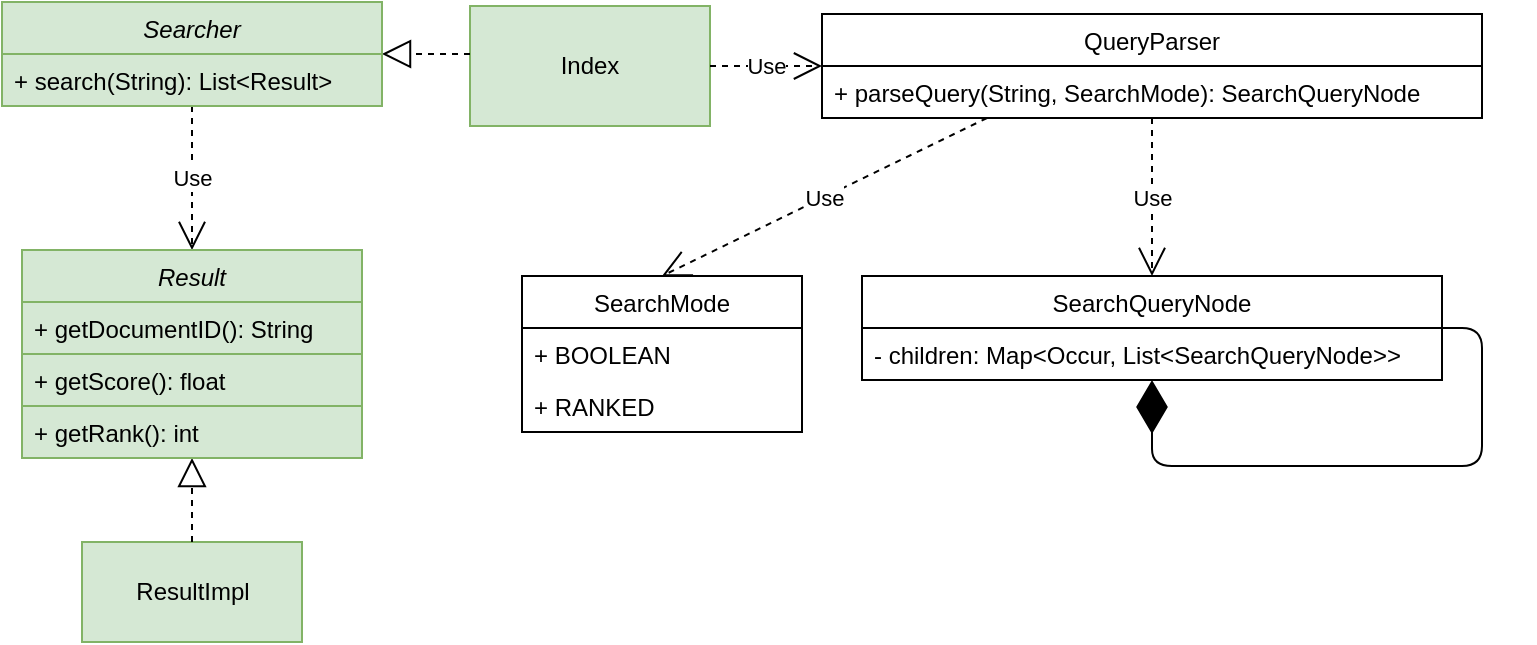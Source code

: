 <mxfile version="13.1.7" type="device"><diagram id="sBnvve_faTGb-4AxBc2f" name="Page-1"><mxGraphModel dx="1422" dy="763" grid="1" gridSize="10" guides="1" tooltips="1" connect="1" arrows="1" fold="1" page="1" pageScale="1" pageWidth="827" pageHeight="1169" math="0" shadow="0"><root><mxCell id="0"/><mxCell id="1" parent="0"/><mxCell id="rU-dYJbG3FG4HIV9RC_C-3" value="Index" style="rounded=0;whiteSpace=wrap;html=1;fillColor=#d5e8d4;strokeColor=#82b366;" vertex="1" parent="1"><mxGeometry x="294" y="222" width="120" height="60" as="geometry"/></mxCell><mxCell id="rU-dYJbG3FG4HIV9RC_C-12" value="" style="endArrow=block;dashed=1;endFill=0;endSize=12;html=1;exitX=0;exitY=0.4;exitDx=0;exitDy=0;exitPerimeter=0;entryX=1;entryY=0.5;entryDx=0;entryDy=0;" edge="1" parent="1" source="rU-dYJbG3FG4HIV9RC_C-3" target="rU-dYJbG3FG4HIV9RC_C-4"><mxGeometry width="160" relative="1" as="geometry"><mxPoint x="330" y="360" as="sourcePoint"/><mxPoint x="490" y="360" as="targetPoint"/></mxGeometry></mxCell><mxCell id="rU-dYJbG3FG4HIV9RC_C-13" value="ResultImpl" style="html=1;fillColor=#d5e8d4;strokeColor=#82b366;" vertex="1" parent="1"><mxGeometry x="100" y="490" width="110" height="50" as="geometry"/></mxCell><mxCell id="rU-dYJbG3FG4HIV9RC_C-14" value="" style="endArrow=block;dashed=1;endFill=0;endSize=12;html=1;exitX=0.5;exitY=0;exitDx=0;exitDy=0;entryX=0.5;entryY=1;entryDx=0;entryDy=0;" edge="1" parent="1" source="rU-dYJbG3FG4HIV9RC_C-13" target="rU-dYJbG3FG4HIV9RC_C-8"><mxGeometry width="160" relative="1" as="geometry"><mxPoint x="360" y="370" as="sourcePoint"/><mxPoint x="520" y="370" as="targetPoint"/></mxGeometry></mxCell><mxCell id="rU-dYJbG3FG4HIV9RC_C-15" value="Use" style="endArrow=open;endSize=12;dashed=1;html=1;exitX=0.5;exitY=1;exitDx=0;exitDy=0;entryX=0.5;entryY=0;entryDx=0;entryDy=0;" edge="1" parent="1" source="rU-dYJbG3FG4HIV9RC_C-4" target="rU-dYJbG3FG4HIV9RC_C-8"><mxGeometry width="160" relative="1" as="geometry"><mxPoint x="360" y="370" as="sourcePoint"/><mxPoint x="520" y="370" as="targetPoint"/></mxGeometry></mxCell><mxCell id="rU-dYJbG3FG4HIV9RC_C-36" value="" style="endArrow=diamondThin;endFill=1;endSize=24;html=1;exitX=1;exitY=0.5;exitDx=0;exitDy=0;entryX=0.5;entryY=1;entryDx=0;entryDy=0;" edge="1" parent="1" source="rU-dYJbG3FG4HIV9RC_C-24" target="rU-dYJbG3FG4HIV9RC_C-24"><mxGeometry width="160" relative="1" as="geometry"><mxPoint x="640" y="465" as="sourcePoint"/><mxPoint x="590" y="592" as="targetPoint"/><Array as="points"><mxPoint x="800" y="383"/><mxPoint x="800" y="452"/><mxPoint x="635" y="452"/></Array></mxGeometry></mxCell><mxCell id="rU-dYJbG3FG4HIV9RC_C-37" value="Use" style="endArrow=open;endSize=12;dashed=1;html=1;exitX=0.5;exitY=1;exitDx=0;exitDy=0;entryX=0.5;entryY=0;entryDx=0;entryDy=0;" edge="1" parent="1" source="rU-dYJbG3FG4HIV9RC_C-16" target="rU-dYJbG3FG4HIV9RC_C-24"><mxGeometry width="160" relative="1" as="geometry"><mxPoint x="320" y="352" as="sourcePoint"/><mxPoint x="480" y="352" as="targetPoint"/></mxGeometry></mxCell><mxCell id="rU-dYJbG3FG4HIV9RC_C-38" value="Use" style="endArrow=open;endSize=12;dashed=1;html=1;exitX=0.25;exitY=1;exitDx=0;exitDy=0;entryX=0.5;entryY=0;entryDx=0;entryDy=0;" edge="1" parent="1" source="rU-dYJbG3FG4HIV9RC_C-16" target="rU-dYJbG3FG4HIV9RC_C-20"><mxGeometry width="160" relative="1" as="geometry"><mxPoint x="320" y="352" as="sourcePoint"/><mxPoint x="480" y="352" as="targetPoint"/></mxGeometry></mxCell><mxCell id="rU-dYJbG3FG4HIV9RC_C-39" value="Use" style="endArrow=open;endSize=12;dashed=1;html=1;exitX=1;exitY=0.5;exitDx=0;exitDy=0;entryX=0;entryY=0.5;entryDx=0;entryDy=0;" edge="1" parent="1" source="rU-dYJbG3FG4HIV9RC_C-3" target="rU-dYJbG3FG4HIV9RC_C-16"><mxGeometry width="160" relative="1" as="geometry"><mxPoint x="330" y="370" as="sourcePoint"/><mxPoint x="490" y="370" as="targetPoint"/></mxGeometry></mxCell><mxCell id="rU-dYJbG3FG4HIV9RC_C-16" value="QueryParser" style="swimlane;fontStyle=0;childLayout=stackLayout;horizontal=1;startSize=26;fillColor=none;horizontalStack=0;resizeParent=1;resizeParentMax=0;resizeLast=0;collapsible=1;marginBottom=0;" vertex="1" parent="1"><mxGeometry x="470" y="226" width="330" height="52" as="geometry"><mxRectangle x="460" y="226" width="100" height="26" as="alternateBounds"/></mxGeometry></mxCell><mxCell id="rU-dYJbG3FG4HIV9RC_C-17" value="+ parseQuery(String, SearchMode): SearchQueryNode" style="text;strokeColor=none;fillColor=none;align=left;verticalAlign=top;spacingLeft=4;spacingRight=4;overflow=hidden;rotatable=0;points=[[0,0.5],[1,0.5]];portConstraint=eastwest;" vertex="1" parent="rU-dYJbG3FG4HIV9RC_C-16"><mxGeometry y="26" width="330" height="26" as="geometry"/></mxCell><mxCell id="rU-dYJbG3FG4HIV9RC_C-24" value="SearchQueryNode" style="swimlane;fontStyle=0;childLayout=stackLayout;horizontal=1;startSize=26;fillColor=none;horizontalStack=0;resizeParent=1;resizeParentMax=0;resizeLast=0;collapsible=1;marginBottom=0;" vertex="1" parent="1"><mxGeometry x="490" y="357" width="290" height="52" as="geometry"><mxRectangle x="520" y="470" width="130" height="26" as="alternateBounds"/></mxGeometry></mxCell><mxCell id="rU-dYJbG3FG4HIV9RC_C-25" value="- children: Map&lt;Occur, List&lt;SearchQueryNode&gt;&gt;" style="text;strokeColor=none;fillColor=none;align=left;verticalAlign=top;spacingLeft=4;spacingRight=4;overflow=hidden;rotatable=0;points=[[0,0.5],[1,0.5]];portConstraint=eastwest;" vertex="1" parent="rU-dYJbG3FG4HIV9RC_C-24"><mxGeometry y="26" width="290" height="26" as="geometry"/></mxCell><mxCell id="rU-dYJbG3FG4HIV9RC_C-20" value="SearchMode" style="swimlane;fontStyle=0;childLayout=stackLayout;horizontal=1;startSize=26;fillColor=none;horizontalStack=0;resizeParent=1;resizeParentMax=0;resizeLast=0;collapsible=1;marginBottom=0;" vertex="1" parent="1"><mxGeometry x="320" y="357" width="140" height="78" as="geometry"><mxRectangle x="274" y="374" width="100" height="26" as="alternateBounds"/></mxGeometry></mxCell><mxCell id="rU-dYJbG3FG4HIV9RC_C-21" value="+ BOOLEAN" style="text;strokeColor=none;fillColor=none;align=left;verticalAlign=top;spacingLeft=4;spacingRight=4;overflow=hidden;rotatable=0;points=[[0,0.5],[1,0.5]];portConstraint=eastwest;" vertex="1" parent="rU-dYJbG3FG4HIV9RC_C-20"><mxGeometry y="26" width="140" height="26" as="geometry"/></mxCell><mxCell id="rU-dYJbG3FG4HIV9RC_C-22" value="+ RANKED" style="text;strokeColor=none;fillColor=none;align=left;verticalAlign=top;spacingLeft=4;spacingRight=4;overflow=hidden;rotatable=0;points=[[0,0.5],[1,0.5]];portConstraint=eastwest;" vertex="1" parent="rU-dYJbG3FG4HIV9RC_C-20"><mxGeometry y="52" width="140" height="26" as="geometry"/></mxCell><mxCell id="rU-dYJbG3FG4HIV9RC_C-4" value="Searcher" style="swimlane;fontStyle=2;childLayout=stackLayout;horizontal=1;startSize=26;fillColor=#d5e8d4;horizontalStack=0;resizeParent=1;resizeParentMax=0;resizeLast=0;collapsible=1;marginBottom=0;strokeColor=#82b366;" vertex="1" parent="1"><mxGeometry x="60" y="220" width="190" height="52" as="geometry"><mxRectangle x="70" y="230" width="80" height="26" as="alternateBounds"/></mxGeometry></mxCell><mxCell id="rU-dYJbG3FG4HIV9RC_C-5" value="+ search(String): List&lt;Result&gt;" style="text;strokeColor=#82b366;fillColor=#d5e8d4;align=left;verticalAlign=top;spacingLeft=4;spacingRight=4;overflow=hidden;rotatable=0;points=[[0,0.5],[1,0.5]];portConstraint=eastwest;" vertex="1" parent="rU-dYJbG3FG4HIV9RC_C-4"><mxGeometry y="26" width="190" height="26" as="geometry"/></mxCell><mxCell id="rU-dYJbG3FG4HIV9RC_C-8" value="Result" style="swimlane;fontStyle=2;childLayout=stackLayout;horizontal=1;startSize=26;fillColor=#d5e8d4;horizontalStack=0;resizeParent=1;resizeParentMax=0;resizeLast=0;collapsible=1;marginBottom=0;strokeColor=#82b366;" vertex="1" parent="1"><mxGeometry x="70" y="344" width="170" height="104" as="geometry"><mxRectangle x="20" y="348" width="70" height="26" as="alternateBounds"/></mxGeometry></mxCell><mxCell id="rU-dYJbG3FG4HIV9RC_C-9" value="+ getDocumentID(): String" style="text;strokeColor=#82b366;fillColor=#d5e8d4;align=left;verticalAlign=top;spacingLeft=4;spacingRight=4;overflow=hidden;rotatable=0;points=[[0,0.5],[1,0.5]];portConstraint=eastwest;" vertex="1" parent="rU-dYJbG3FG4HIV9RC_C-8"><mxGeometry y="26" width="170" height="26" as="geometry"/></mxCell><mxCell id="rU-dYJbG3FG4HIV9RC_C-10" value="+ getScore(): float" style="text;strokeColor=#82b366;fillColor=#d5e8d4;align=left;verticalAlign=top;spacingLeft=4;spacingRight=4;overflow=hidden;rotatable=0;points=[[0,0.5],[1,0.5]];portConstraint=eastwest;" vertex="1" parent="rU-dYJbG3FG4HIV9RC_C-8"><mxGeometry y="52" width="170" height="26" as="geometry"/></mxCell><mxCell id="rU-dYJbG3FG4HIV9RC_C-11" value="+ getRank(): int" style="text;strokeColor=#82b366;fillColor=#d5e8d4;align=left;verticalAlign=top;spacingLeft=4;spacingRight=4;overflow=hidden;rotatable=0;points=[[0,0.5],[1,0.5]];portConstraint=eastwest;" vertex="1" parent="rU-dYJbG3FG4HIV9RC_C-8"><mxGeometry y="78" width="170" height="26" as="geometry"/></mxCell></root></mxGraphModel></diagram></mxfile>